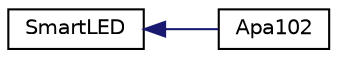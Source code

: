 digraph "Graphical Class Hierarchy"
{
  edge [fontname="Helvetica",fontsize="10",labelfontname="Helvetica",labelfontsize="10"];
  node [fontname="Helvetica",fontsize="10",shape=record];
  rankdir="LR";
  Node0 [label="SmartLED",height=0.2,width=0.4,color="black", fillcolor="white", style="filled",URL="$class_smart_l_e_d.html"];
  Node0 -> Node1 [dir="back",color="midnightblue",fontsize="10",style="solid",fontname="Helvetica"];
  Node1 [label="Apa102",height=0.2,width=0.4,color="black", fillcolor="white", style="filled",URL="$class_apa102.html"];
}
